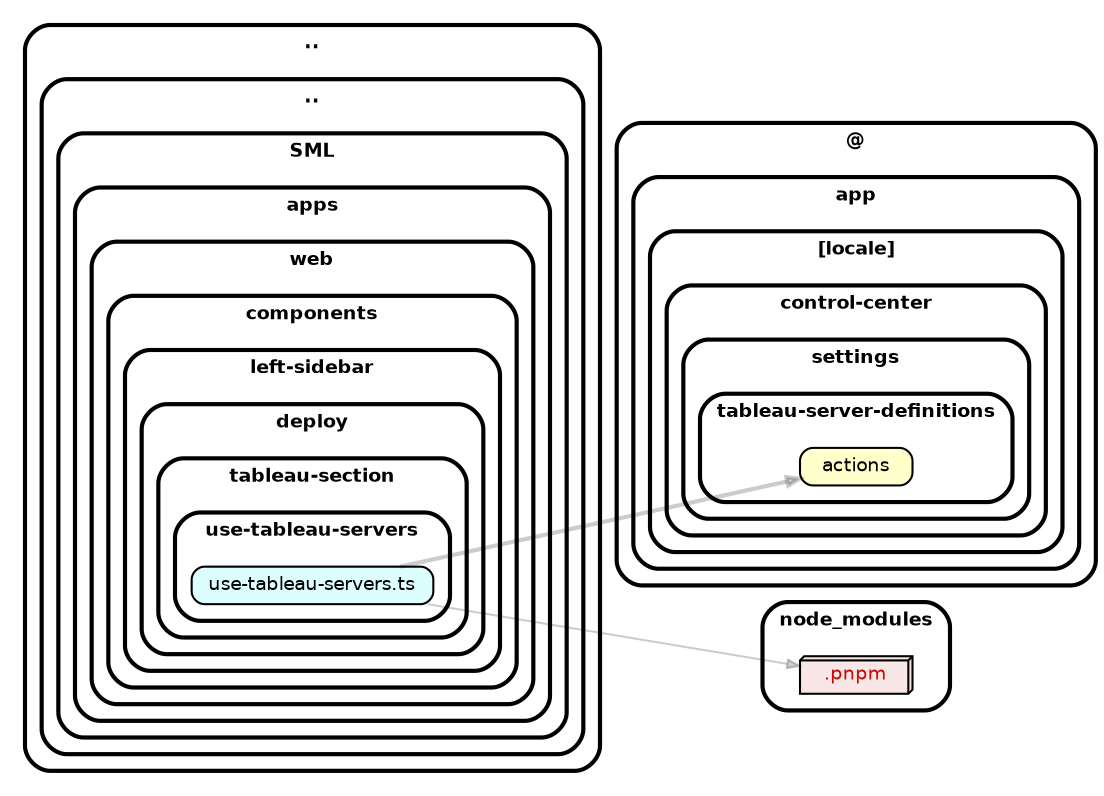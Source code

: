 strict digraph "dependency-cruiser output"{
    rankdir="LR" splines="true" overlap="false" nodesep="0.16" ranksep="0.18" fontname="Helvetica-bold" fontsize="9" style="rounded,bold,filled" fillcolor="#ffffff" compound="true"
    node [shape="box" style="rounded, filled" height="0.2" color="black" fillcolor="#ffffcc" fontcolor="black" fontname="Helvetica" fontsize="9"]
    edge [arrowhead="normal" arrowsize="0.6" penwidth="2.0" color="#00000033" fontname="Helvetica" fontsize="9"]

    subgraph "cluster_.." {label=".." subgraph "cluster_../.." {label=".." subgraph "cluster_../../SML" {label="SML" subgraph "cluster_../../SML/apps" {label="apps" subgraph "cluster_../../SML/apps/web" {label="web" subgraph "cluster_../../SML/apps/web/components" {label="components" subgraph "cluster_../../SML/apps/web/components/left-sidebar" {label="left-sidebar" subgraph "cluster_../../SML/apps/web/components/left-sidebar/deploy" {label="deploy" subgraph "cluster_../../SML/apps/web/components/left-sidebar/deploy/tableau-section" {label="tableau-section" subgraph "cluster_../../SML/apps/web/components/left-sidebar/deploy/tableau-section/use-tableau-servers" {label="use-tableau-servers" "../../SML/apps/web/components/left-sidebar/deploy/tableau-section/use-tableau-servers/use-tableau-servers.ts" [label=<use-tableau-servers.ts> tooltip="use-tableau-servers.ts" URL="../../SML/apps/web/components/left-sidebar/deploy/tableau-section/use-tableau-servers/use-tableau-servers.ts" fillcolor="#ddfeff"] } } } } } } } } } }
    "../../SML/apps/web/components/left-sidebar/deploy/tableau-section/use-tableau-servers/use-tableau-servers.ts" -> "@/app/[locale]/control-center/settings/tableau-server-definitions/actions"
    "../../SML/apps/web/components/left-sidebar/deploy/tableau-section/use-tableau-servers/use-tableau-servers.ts" -> "node_modules/.pnpm" [penwidth="1.0"]
    subgraph "cluster_@" {label="@" subgraph "cluster_@/app" {label="app" subgraph "cluster_@/app/[locale]" {label="[locale]" subgraph "cluster_@/app/[locale]/control-center" {label="control-center" subgraph "cluster_@/app/[locale]/control-center/settings" {label="settings" subgraph "cluster_@/app/[locale]/control-center/settings/tableau-server-definitions" {label="tableau-server-definitions" "@/app/[locale]/control-center/settings/tableau-server-definitions/actions" [label=<actions> tooltip="actions" ] } } } } } }
    subgraph "cluster_node_modules" {label="node_modules" "node_modules/.pnpm" [label=<.pnpm> tooltip=".pnpm" URL="https://www.npmjs.com/package/.pnpm" shape="box3d" fillcolor="#c40b0a1a" fontcolor="#c40b0a"] }
}
